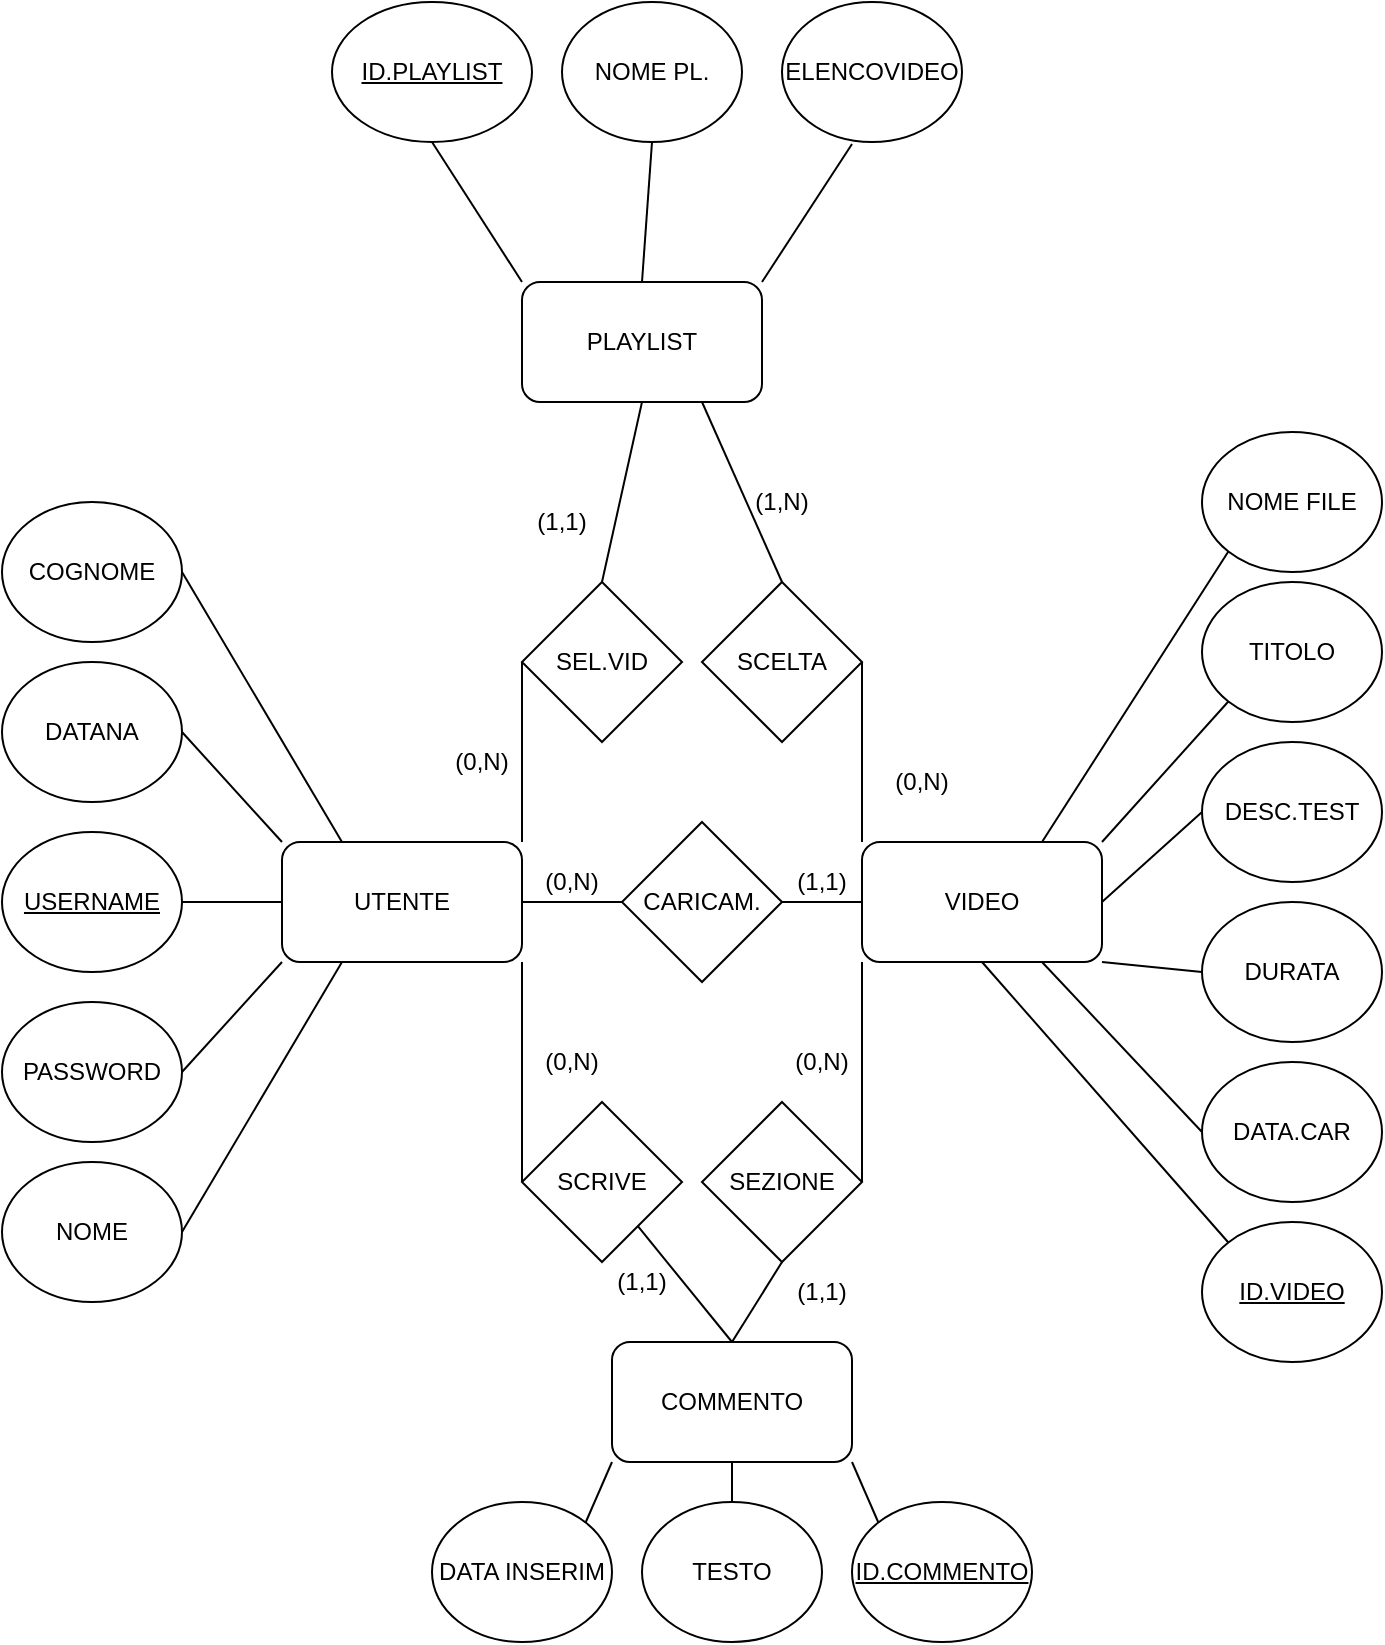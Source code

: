 <mxfile version="14.1.9" type="github">
  <diagram id="nbptL-ROJ0t4l48RVS8F" name="Page-1">
    <mxGraphModel dx="868" dy="450" grid="1" gridSize="10" guides="1" tooltips="1" connect="1" arrows="1" fold="1" page="1" pageScale="1" pageWidth="3300" pageHeight="4681" math="0" shadow="0">
      <root>
        <mxCell id="0" />
        <mxCell id="1" parent="0" />
        <mxCell id="OB6g8EcyLL7fK-oEM1ci-1" value="UTENTE" style="rounded=1;whiteSpace=wrap;html=1;" parent="1" vertex="1">
          <mxGeometry x="170" y="510" width="120" height="60" as="geometry" />
        </mxCell>
        <mxCell id="OB6g8EcyLL7fK-oEM1ci-2" value="VIDEO" style="rounded=1;whiteSpace=wrap;html=1;" parent="1" vertex="1">
          <mxGeometry x="460" y="510" width="120" height="60" as="geometry" />
        </mxCell>
        <mxCell id="OB6g8EcyLL7fK-oEM1ci-4" value="PLAYLIST" style="rounded=1;whiteSpace=wrap;html=1;" parent="1" vertex="1">
          <mxGeometry x="290" y="230" width="120" height="60" as="geometry" />
        </mxCell>
        <mxCell id="OB6g8EcyLL7fK-oEM1ci-5" value="CARICAM." style="rhombus;whiteSpace=wrap;html=1;" parent="1" vertex="1">
          <mxGeometry x="340" y="500" width="80" height="80" as="geometry" />
        </mxCell>
        <mxCell id="OB6g8EcyLL7fK-oEM1ci-6" value="SEL.VID" style="rhombus;whiteSpace=wrap;html=1;" parent="1" vertex="1">
          <mxGeometry x="290" y="380" width="80" height="80" as="geometry" />
        </mxCell>
        <mxCell id="OB6g8EcyLL7fK-oEM1ci-7" value="SCRIVE" style="rhombus;whiteSpace=wrap;html=1;" parent="1" vertex="1">
          <mxGeometry x="290" y="640" width="80" height="80" as="geometry" />
        </mxCell>
        <mxCell id="OB6g8EcyLL7fK-oEM1ci-10" value="" style="endArrow=none;html=1;exitX=1;exitY=0.5;exitDx=0;exitDy=0;entryX=0;entryY=0.5;entryDx=0;entryDy=0;" parent="1" source="OB6g8EcyLL7fK-oEM1ci-1" target="OB6g8EcyLL7fK-oEM1ci-5" edge="1">
          <mxGeometry width="50" height="50" relative="1" as="geometry">
            <mxPoint x="610" y="380" as="sourcePoint" />
            <mxPoint x="660" y="330" as="targetPoint" />
          </mxGeometry>
        </mxCell>
        <mxCell id="OB6g8EcyLL7fK-oEM1ci-11" value="" style="endArrow=none;html=1;exitX=1;exitY=0.5;exitDx=0;exitDy=0;entryX=0;entryY=0.5;entryDx=0;entryDy=0;" parent="1" source="OB6g8EcyLL7fK-oEM1ci-5" target="OB6g8EcyLL7fK-oEM1ci-2" edge="1">
          <mxGeometry width="50" height="50" relative="1" as="geometry">
            <mxPoint x="610" y="380" as="sourcePoint" />
            <mxPoint x="660" y="330" as="targetPoint" />
          </mxGeometry>
        </mxCell>
        <mxCell id="OB6g8EcyLL7fK-oEM1ci-12" value="" style="endArrow=none;html=1;exitX=1;exitY=1;exitDx=0;exitDy=0;entryX=0;entryY=0.5;entryDx=0;entryDy=0;" parent="1" source="OB6g8EcyLL7fK-oEM1ci-1" target="OB6g8EcyLL7fK-oEM1ci-7" edge="1">
          <mxGeometry width="50" height="50" relative="1" as="geometry">
            <mxPoint x="610" y="380" as="sourcePoint" />
            <mxPoint x="660" y="330" as="targetPoint" />
          </mxGeometry>
        </mxCell>
        <mxCell id="OB6g8EcyLL7fK-oEM1ci-13" value="" style="endArrow=none;html=1;entryX=0;entryY=1;entryDx=0;entryDy=0;exitX=1;exitY=0.5;exitDx=0;exitDy=0;" parent="1" source="injDrn-fplTvvKI1vcbC-13" target="OB6g8EcyLL7fK-oEM1ci-2" edge="1">
          <mxGeometry width="50" height="50" relative="1" as="geometry">
            <mxPoint x="490" y="655" as="sourcePoint" />
            <mxPoint x="660" y="330" as="targetPoint" />
          </mxGeometry>
        </mxCell>
        <mxCell id="OB6g8EcyLL7fK-oEM1ci-15" value="DATA INSERIM" style="ellipse;whiteSpace=wrap;html=1;" parent="1" vertex="1">
          <mxGeometry x="245" y="840" width="90" height="70" as="geometry" />
        </mxCell>
        <mxCell id="OB6g8EcyLL7fK-oEM1ci-17" value="DATANA" style="ellipse;whiteSpace=wrap;html=1;" parent="1" vertex="1">
          <mxGeometry x="30" y="420" width="90" height="70" as="geometry" />
        </mxCell>
        <mxCell id="OB6g8EcyLL7fK-oEM1ci-18" value="&lt;u&gt;USERNAME&lt;/u&gt;" style="ellipse;whiteSpace=wrap;html=1;" parent="1" vertex="1">
          <mxGeometry x="30" y="505" width="90" height="70" as="geometry" />
        </mxCell>
        <mxCell id="OB6g8EcyLL7fK-oEM1ci-19" value="COGNOME" style="ellipse;whiteSpace=wrap;html=1;" parent="1" vertex="1">
          <mxGeometry x="30" y="340" width="90" height="70" as="geometry" />
        </mxCell>
        <mxCell id="OB6g8EcyLL7fK-oEM1ci-23" value="" style="endArrow=none;html=1;exitX=1;exitY=0;exitDx=0;exitDy=0;entryX=0;entryY=0.5;entryDx=0;entryDy=0;" parent="1" source="OB6g8EcyLL7fK-oEM1ci-1" target="OB6g8EcyLL7fK-oEM1ci-6" edge="1">
          <mxGeometry width="50" height="50" relative="1" as="geometry">
            <mxPoint x="610" y="540" as="sourcePoint" />
            <mxPoint x="660" y="490" as="targetPoint" />
          </mxGeometry>
        </mxCell>
        <mxCell id="OB6g8EcyLL7fK-oEM1ci-24" value="" style="endArrow=none;html=1;entryX=0.5;entryY=1;entryDx=0;entryDy=0;exitX=0.5;exitY=0;exitDx=0;exitDy=0;" parent="1" source="OB6g8EcyLL7fK-oEM1ci-6" target="OB6g8EcyLL7fK-oEM1ci-4" edge="1">
          <mxGeometry width="50" height="50" relative="1" as="geometry">
            <mxPoint x="610" y="540" as="sourcePoint" />
            <mxPoint x="370" y="310" as="targetPoint" />
          </mxGeometry>
        </mxCell>
        <mxCell id="OB6g8EcyLL7fK-oEM1ci-25" value="NOME" style="ellipse;whiteSpace=wrap;html=1;" parent="1" vertex="1">
          <mxGeometry x="30" y="670" width="90" height="70" as="geometry" />
        </mxCell>
        <mxCell id="OB6g8EcyLL7fK-oEM1ci-26" value="PASSWORD" style="ellipse;whiteSpace=wrap;html=1;" parent="1" vertex="1">
          <mxGeometry x="30" y="590" width="90" height="70" as="geometry" />
        </mxCell>
        <mxCell id="OB6g8EcyLL7fK-oEM1ci-27" value="" style="endArrow=none;html=1;exitX=1;exitY=0.5;exitDx=0;exitDy=0;entryX=0.25;entryY=0;entryDx=0;entryDy=0;" parent="1" source="OB6g8EcyLL7fK-oEM1ci-19" target="OB6g8EcyLL7fK-oEM1ci-1" edge="1">
          <mxGeometry width="50" height="50" relative="1" as="geometry">
            <mxPoint x="560" y="690" as="sourcePoint" />
            <mxPoint x="610" y="640" as="targetPoint" />
          </mxGeometry>
        </mxCell>
        <mxCell id="OB6g8EcyLL7fK-oEM1ci-28" value="" style="endArrow=none;html=1;exitX=1;exitY=0.5;exitDx=0;exitDy=0;entryX=0;entryY=0;entryDx=0;entryDy=0;" parent="1" source="OB6g8EcyLL7fK-oEM1ci-17" target="OB6g8EcyLL7fK-oEM1ci-1" edge="1">
          <mxGeometry width="50" height="50" relative="1" as="geometry">
            <mxPoint x="560" y="690" as="sourcePoint" />
            <mxPoint x="610" y="640" as="targetPoint" />
          </mxGeometry>
        </mxCell>
        <mxCell id="OB6g8EcyLL7fK-oEM1ci-29" value="" style="endArrow=none;html=1;exitX=1;exitY=0.5;exitDx=0;exitDy=0;entryX=0;entryY=0.5;entryDx=0;entryDy=0;" parent="1" source="OB6g8EcyLL7fK-oEM1ci-18" target="OB6g8EcyLL7fK-oEM1ci-1" edge="1">
          <mxGeometry width="50" height="50" relative="1" as="geometry">
            <mxPoint x="560" y="690" as="sourcePoint" />
            <mxPoint x="610" y="640" as="targetPoint" />
          </mxGeometry>
        </mxCell>
        <mxCell id="OB6g8EcyLL7fK-oEM1ci-30" value="" style="endArrow=none;html=1;exitX=1;exitY=0.5;exitDx=0;exitDy=0;entryX=0;entryY=1;entryDx=0;entryDy=0;" parent="1" source="OB6g8EcyLL7fK-oEM1ci-26" target="OB6g8EcyLL7fK-oEM1ci-1" edge="1">
          <mxGeometry width="50" height="50" relative="1" as="geometry">
            <mxPoint x="560" y="690" as="sourcePoint" />
            <mxPoint x="610" y="640" as="targetPoint" />
          </mxGeometry>
        </mxCell>
        <mxCell id="OB6g8EcyLL7fK-oEM1ci-31" value="" style="endArrow=none;html=1;exitX=1;exitY=0.5;exitDx=0;exitDy=0;entryX=0.25;entryY=1;entryDx=0;entryDy=0;" parent="1" source="OB6g8EcyLL7fK-oEM1ci-25" target="OB6g8EcyLL7fK-oEM1ci-1" edge="1">
          <mxGeometry width="50" height="50" relative="1" as="geometry">
            <mxPoint x="560" y="690" as="sourcePoint" />
            <mxPoint x="610" y="640" as="targetPoint" />
          </mxGeometry>
        </mxCell>
        <mxCell id="OB6g8EcyLL7fK-oEM1ci-32" value="NOME PL." style="ellipse;whiteSpace=wrap;html=1;" parent="1" vertex="1">
          <mxGeometry x="310" y="90" width="90" height="70" as="geometry" />
        </mxCell>
        <mxCell id="OB6g8EcyLL7fK-oEM1ci-33" value="DATA.CAR" style="ellipse;whiteSpace=wrap;html=1;" parent="1" vertex="1">
          <mxGeometry x="630" y="620" width="90" height="70" as="geometry" />
        </mxCell>
        <mxCell id="OB6g8EcyLL7fK-oEM1ci-34" value="NOME FILE" style="ellipse;whiteSpace=wrap;html=1;" parent="1" vertex="1">
          <mxGeometry x="630" y="305" width="90" height="70" as="geometry" />
        </mxCell>
        <mxCell id="OB6g8EcyLL7fK-oEM1ci-35" value="DESC.TEST" style="ellipse;whiteSpace=wrap;html=1;" parent="1" vertex="1">
          <mxGeometry x="630" y="460" width="90" height="70" as="geometry" />
        </mxCell>
        <mxCell id="OB6g8EcyLL7fK-oEM1ci-36" value="TITOLO" style="ellipse;whiteSpace=wrap;html=1;" parent="1" vertex="1">
          <mxGeometry x="630" y="380" width="90" height="70" as="geometry" />
        </mxCell>
        <mxCell id="OB6g8EcyLL7fK-oEM1ci-37" value="DURATA" style="ellipse;whiteSpace=wrap;html=1;" parent="1" vertex="1">
          <mxGeometry x="630" y="540" width="90" height="70" as="geometry" />
        </mxCell>
        <mxCell id="OB6g8EcyLL7fK-oEM1ci-38" value="" style="endArrow=none;html=1;exitX=0.5;exitY=1;exitDx=0;exitDy=0;entryX=0.5;entryY=0;entryDx=0;entryDy=0;" parent="1" source="OB6g8EcyLL7fK-oEM1ci-32" target="OB6g8EcyLL7fK-oEM1ci-4" edge="1">
          <mxGeometry width="50" height="50" relative="1" as="geometry">
            <mxPoint x="560" y="380" as="sourcePoint" />
            <mxPoint x="610" y="330" as="targetPoint" />
          </mxGeometry>
        </mxCell>
        <mxCell id="OB6g8EcyLL7fK-oEM1ci-40" value="" style="endArrow=none;html=1;exitX=0.75;exitY=1;exitDx=0;exitDy=0;entryX=0;entryY=0.5;entryDx=0;entryDy=0;" parent="1" source="OB6g8EcyLL7fK-oEM1ci-2" target="OB6g8EcyLL7fK-oEM1ci-33" edge="1">
          <mxGeometry width="50" height="50" relative="1" as="geometry">
            <mxPoint x="560" y="670" as="sourcePoint" />
            <mxPoint x="610" y="620" as="targetPoint" />
          </mxGeometry>
        </mxCell>
        <mxCell id="OB6g8EcyLL7fK-oEM1ci-41" value="" style="endArrow=none;html=1;entryX=1;entryY=1;entryDx=0;entryDy=0;exitX=0;exitY=0.5;exitDx=0;exitDy=0;" parent="1" source="OB6g8EcyLL7fK-oEM1ci-37" target="OB6g8EcyLL7fK-oEM1ci-2" edge="1">
          <mxGeometry width="50" height="50" relative="1" as="geometry">
            <mxPoint x="560" y="670" as="sourcePoint" />
            <mxPoint x="610" y="620" as="targetPoint" />
          </mxGeometry>
        </mxCell>
        <mxCell id="OB6g8EcyLL7fK-oEM1ci-42" value="" style="endArrow=none;html=1;entryX=1;entryY=0.5;entryDx=0;entryDy=0;exitX=0;exitY=0.5;exitDx=0;exitDy=0;" parent="1" source="OB6g8EcyLL7fK-oEM1ci-35" target="OB6g8EcyLL7fK-oEM1ci-2" edge="1">
          <mxGeometry width="50" height="50" relative="1" as="geometry">
            <mxPoint x="560" y="670" as="sourcePoint" />
            <mxPoint x="610" y="620" as="targetPoint" />
          </mxGeometry>
        </mxCell>
        <mxCell id="OB6g8EcyLL7fK-oEM1ci-43" value="" style="endArrow=none;html=1;entryX=1;entryY=0;entryDx=0;entryDy=0;exitX=0;exitY=1;exitDx=0;exitDy=0;" parent="1" source="OB6g8EcyLL7fK-oEM1ci-36" target="OB6g8EcyLL7fK-oEM1ci-2" edge="1">
          <mxGeometry width="50" height="50" relative="1" as="geometry">
            <mxPoint x="560" y="670" as="sourcePoint" />
            <mxPoint x="610" y="620" as="targetPoint" />
          </mxGeometry>
        </mxCell>
        <mxCell id="OB6g8EcyLL7fK-oEM1ci-44" value="" style="endArrow=none;html=1;entryX=0;entryY=1;entryDx=0;entryDy=0;exitX=0.75;exitY=0;exitDx=0;exitDy=0;" parent="1" source="OB6g8EcyLL7fK-oEM1ci-2" target="OB6g8EcyLL7fK-oEM1ci-34" edge="1">
          <mxGeometry width="50" height="50" relative="1" as="geometry">
            <mxPoint x="560" y="670" as="sourcePoint" />
            <mxPoint x="610" y="620" as="targetPoint" />
          </mxGeometry>
        </mxCell>
        <mxCell id="OB6g8EcyLL7fK-oEM1ci-45" value="(1,1)" style="text;html=1;strokeColor=none;fillColor=none;align=center;verticalAlign=middle;whiteSpace=wrap;rounded=0;" parent="1" vertex="1">
          <mxGeometry x="420" y="520" width="40" height="20" as="geometry" />
        </mxCell>
        <mxCell id="OB6g8EcyLL7fK-oEM1ci-50" value="(0,N)" style="text;html=1;strokeColor=none;fillColor=none;align=center;verticalAlign=middle;whiteSpace=wrap;rounded=0;" parent="1" vertex="1">
          <mxGeometry x="295" y="520" width="40" height="20" as="geometry" />
        </mxCell>
        <mxCell id="OB6g8EcyLL7fK-oEM1ci-54" value="(0,N)" style="text;html=1;strokeColor=none;fillColor=none;align=center;verticalAlign=middle;whiteSpace=wrap;rounded=0;" parent="1" vertex="1">
          <mxGeometry x="420" y="610" width="40" height="20" as="geometry" />
        </mxCell>
        <mxCell id="OB6g8EcyLL7fK-oEM1ci-55" value="(0,N)" style="text;html=1;strokeColor=none;fillColor=none;align=center;verticalAlign=middle;whiteSpace=wrap;rounded=0;" parent="1" vertex="1">
          <mxGeometry x="295" y="610" width="40" height="20" as="geometry" />
        </mxCell>
        <mxCell id="OB6g8EcyLL7fK-oEM1ci-57" value="(1,1)" style="text;html=1;strokeColor=none;fillColor=none;align=center;verticalAlign=middle;whiteSpace=wrap;rounded=0;" parent="1" vertex="1">
          <mxGeometry x="290" y="340" width="40" height="20" as="geometry" />
        </mxCell>
        <mxCell id="OB6g8EcyLL7fK-oEM1ci-58" value="(0,N)" style="text;html=1;strokeColor=none;fillColor=none;align=center;verticalAlign=middle;whiteSpace=wrap;rounded=0;" parent="1" vertex="1">
          <mxGeometry x="250" y="460" width="40" height="20" as="geometry" />
        </mxCell>
        <mxCell id="OB6g8EcyLL7fK-oEM1ci-59" value="(0,N)" style="text;html=1;strokeColor=none;fillColor=none;align=center;verticalAlign=middle;whiteSpace=wrap;rounded=0;" parent="1" vertex="1">
          <mxGeometry x="470" y="470" width="40" height="20" as="geometry" />
        </mxCell>
        <mxCell id="OB6g8EcyLL7fK-oEM1ci-60" value="&lt;u&gt;ID.PLAYLIST&lt;/u&gt;" style="ellipse;whiteSpace=wrap;html=1;" parent="1" vertex="1">
          <mxGeometry x="195" y="90" width="100" height="70" as="geometry" />
        </mxCell>
        <mxCell id="OB6g8EcyLL7fK-oEM1ci-61" value="" style="endArrow=none;html=1;entryX=0.5;entryY=1;entryDx=0;entryDy=0;exitX=0;exitY=0;exitDx=0;exitDy=0;" parent="1" source="OB6g8EcyLL7fK-oEM1ci-4" target="OB6g8EcyLL7fK-oEM1ci-60" edge="1">
          <mxGeometry width="50" height="50" relative="1" as="geometry">
            <mxPoint x="560" y="340" as="sourcePoint" />
            <mxPoint x="610" y="290" as="targetPoint" />
          </mxGeometry>
        </mxCell>
        <mxCell id="injDrn-fplTvvKI1vcbC-1" value="TESTO" style="ellipse;whiteSpace=wrap;html=1;" parent="1" vertex="1">
          <mxGeometry x="350" y="840" width="90" height="70" as="geometry" />
        </mxCell>
        <mxCell id="injDrn-fplTvvKI1vcbC-2" value="" style="endArrow=none;html=1;exitX=0.5;exitY=0;exitDx=0;exitDy=0;" parent="1" source="injDrn-fplTvvKI1vcbC-12" target="OB6g8EcyLL7fK-oEM1ci-7" edge="1">
          <mxGeometry width="50" height="50" relative="1" as="geometry">
            <mxPoint x="400" y="710" as="sourcePoint" />
            <mxPoint x="470" y="710" as="targetPoint" />
          </mxGeometry>
        </mxCell>
        <mxCell id="injDrn-fplTvvKI1vcbC-3" value="ELENCOVIDEO" style="ellipse;whiteSpace=wrap;html=1;" parent="1" vertex="1">
          <mxGeometry x="420" y="90" width="90" height="70" as="geometry" />
        </mxCell>
        <mxCell id="injDrn-fplTvvKI1vcbC-4" value="" style="endArrow=none;html=1;entryX=0.389;entryY=1.014;entryDx=0;entryDy=0;entryPerimeter=0;exitX=1;exitY=0;exitDx=0;exitDy=0;" parent="1" source="OB6g8EcyLL7fK-oEM1ci-4" target="injDrn-fplTvvKI1vcbC-3" edge="1">
          <mxGeometry width="50" height="50" relative="1" as="geometry">
            <mxPoint x="420" y="260" as="sourcePoint" />
            <mxPoint x="470" y="210" as="targetPoint" />
          </mxGeometry>
        </mxCell>
        <mxCell id="injDrn-fplTvvKI1vcbC-6" value="SCELTA" style="rhombus;whiteSpace=wrap;html=1;" parent="1" vertex="1">
          <mxGeometry x="380" y="380" width="80" height="80" as="geometry" />
        </mxCell>
        <mxCell id="injDrn-fplTvvKI1vcbC-7" value="" style="endArrow=none;html=1;exitX=0;exitY=0;exitDx=0;exitDy=0;entryX=1;entryY=0.5;entryDx=0;entryDy=0;" parent="1" source="OB6g8EcyLL7fK-oEM1ci-2" target="injDrn-fplTvvKI1vcbC-6" edge="1">
          <mxGeometry width="50" height="50" relative="1" as="geometry">
            <mxPoint x="420" y="460" as="sourcePoint" />
            <mxPoint x="470" y="410" as="targetPoint" />
          </mxGeometry>
        </mxCell>
        <mxCell id="injDrn-fplTvvKI1vcbC-8" value="" style="endArrow=none;html=1;entryX=0.75;entryY=1;entryDx=0;entryDy=0;exitX=0.5;exitY=0;exitDx=0;exitDy=0;" parent="1" source="injDrn-fplTvvKI1vcbC-6" target="OB6g8EcyLL7fK-oEM1ci-4" edge="1">
          <mxGeometry width="50" height="50" relative="1" as="geometry">
            <mxPoint x="420" y="460" as="sourcePoint" />
            <mxPoint x="470" y="410" as="targetPoint" />
          </mxGeometry>
        </mxCell>
        <mxCell id="injDrn-fplTvvKI1vcbC-9" value="(1,N)" style="text;html=1;strokeColor=none;fillColor=none;align=center;verticalAlign=middle;whiteSpace=wrap;rounded=0;" parent="1" vertex="1">
          <mxGeometry x="400" y="330" width="40" height="20" as="geometry" />
        </mxCell>
        <mxCell id="injDrn-fplTvvKI1vcbC-10" value="&lt;u&gt;ID.VIDEO&lt;/u&gt;" style="ellipse;whiteSpace=wrap;html=1;" parent="1" vertex="1">
          <mxGeometry x="630" y="700" width="90" height="70" as="geometry" />
        </mxCell>
        <mxCell id="injDrn-fplTvvKI1vcbC-11" value="" style="endArrow=none;html=1;entryX=0.5;entryY=1;entryDx=0;entryDy=0;exitX=0;exitY=0;exitDx=0;exitDy=0;" parent="1" source="injDrn-fplTvvKI1vcbC-10" target="OB6g8EcyLL7fK-oEM1ci-2" edge="1">
          <mxGeometry width="50" height="50" relative="1" as="geometry">
            <mxPoint x="420" y="660" as="sourcePoint" />
            <mxPoint x="470" y="610" as="targetPoint" />
          </mxGeometry>
        </mxCell>
        <mxCell id="injDrn-fplTvvKI1vcbC-12" value="COMMENTO" style="rounded=1;whiteSpace=wrap;html=1;" parent="1" vertex="1">
          <mxGeometry x="335" y="760" width="120" height="60" as="geometry" />
        </mxCell>
        <mxCell id="injDrn-fplTvvKI1vcbC-13" value="SEZIONE" style="rhombus;whiteSpace=wrap;html=1;" parent="1" vertex="1">
          <mxGeometry x="380" y="640" width="80" height="80" as="geometry" />
        </mxCell>
        <mxCell id="injDrn-fplTvvKI1vcbC-14" value="&lt;u&gt;ID.COMMENTO&lt;/u&gt;" style="ellipse;whiteSpace=wrap;html=1;" parent="1" vertex="1">
          <mxGeometry x="455" y="840" width="90" height="70" as="geometry" />
        </mxCell>
        <mxCell id="injDrn-fplTvvKI1vcbC-15" value="" style="endArrow=none;html=1;entryX=0.5;entryY=1;entryDx=0;entryDy=0;exitX=0.5;exitY=0;exitDx=0;exitDy=0;" parent="1" target="injDrn-fplTvvKI1vcbC-13" edge="1" source="injDrn-fplTvvKI1vcbC-12">
          <mxGeometry width="50" height="50" relative="1" as="geometry">
            <mxPoint x="420" y="760" as="sourcePoint" />
            <mxPoint x="470" y="710" as="targetPoint" />
          </mxGeometry>
        </mxCell>
        <mxCell id="injDrn-fplTvvKI1vcbC-16" value="(1,1)" style="text;html=1;strokeColor=none;fillColor=none;align=center;verticalAlign=middle;whiteSpace=wrap;rounded=0;" parent="1" vertex="1">
          <mxGeometry x="330" y="720" width="40" height="20" as="geometry" />
        </mxCell>
        <mxCell id="injDrn-fplTvvKI1vcbC-17" value="(1,1)" style="text;html=1;strokeColor=none;fillColor=none;align=center;verticalAlign=middle;whiteSpace=wrap;rounded=0;" parent="1" vertex="1">
          <mxGeometry x="420" y="725" width="40" height="20" as="geometry" />
        </mxCell>
        <mxCell id="injDrn-fplTvvKI1vcbC-18" value="" style="endArrow=none;html=1;exitX=1;exitY=0;exitDx=0;exitDy=0;entryX=0;entryY=1;entryDx=0;entryDy=0;" parent="1" source="OB6g8EcyLL7fK-oEM1ci-15" target="injDrn-fplTvvKI1vcbC-12" edge="1">
          <mxGeometry width="50" height="50" relative="1" as="geometry">
            <mxPoint x="420" y="760" as="sourcePoint" />
            <mxPoint x="470" y="710" as="targetPoint" />
          </mxGeometry>
        </mxCell>
        <mxCell id="injDrn-fplTvvKI1vcbC-19" value="" style="endArrow=none;html=1;exitX=0.5;exitY=0;exitDx=0;exitDy=0;entryX=0.5;entryY=1;entryDx=0;entryDy=0;" parent="1" source="injDrn-fplTvvKI1vcbC-1" target="injDrn-fplTvvKI1vcbC-12" edge="1">
          <mxGeometry width="50" height="50" relative="1" as="geometry">
            <mxPoint x="420" y="760" as="sourcePoint" />
            <mxPoint x="470" y="710" as="targetPoint" />
          </mxGeometry>
        </mxCell>
        <mxCell id="injDrn-fplTvvKI1vcbC-20" value="" style="endArrow=none;html=1;exitX=0;exitY=0;exitDx=0;exitDy=0;entryX=1;entryY=1;entryDx=0;entryDy=0;" parent="1" source="injDrn-fplTvvKI1vcbC-14" target="injDrn-fplTvvKI1vcbC-12" edge="1">
          <mxGeometry width="50" height="50" relative="1" as="geometry">
            <mxPoint x="420" y="760" as="sourcePoint" />
            <mxPoint x="470" y="710" as="targetPoint" />
          </mxGeometry>
        </mxCell>
      </root>
    </mxGraphModel>
  </diagram>
</mxfile>
